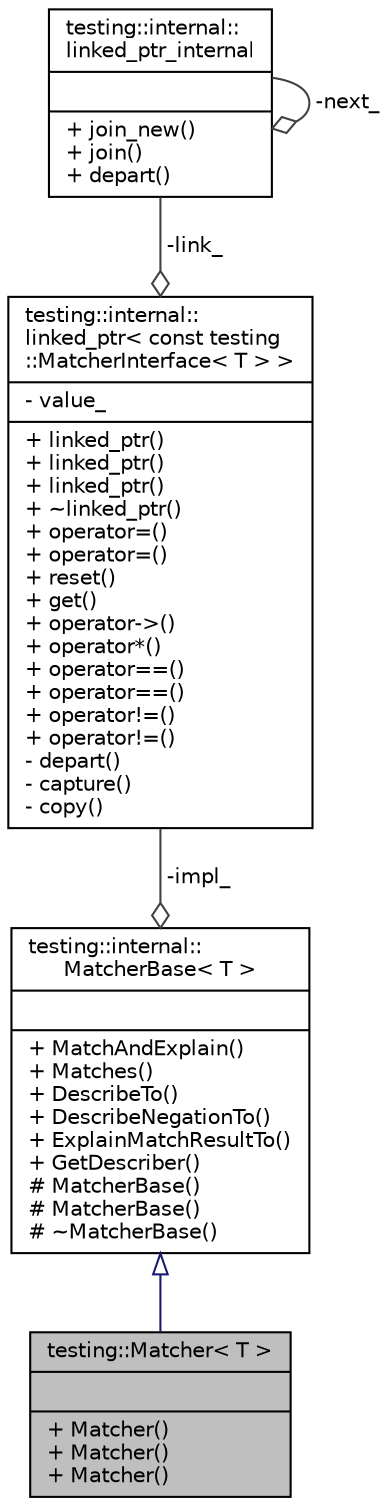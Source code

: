 digraph "testing::Matcher&lt; T &gt;"
{
  edge [fontname="Helvetica",fontsize="10",labelfontname="Helvetica",labelfontsize="10"];
  node [fontname="Helvetica",fontsize="10",shape=record];
  Node2 [label="{testing::Matcher\< T \>\n||+ Matcher()\l+ Matcher()\l+ Matcher()\l}",height=0.2,width=0.4,color="black", fillcolor="grey75", style="filled", fontcolor="black"];
  Node3 -> Node2 [dir="back",color="midnightblue",fontsize="10",style="solid",arrowtail="onormal",fontname="Helvetica"];
  Node3 [label="{testing::internal::\lMatcherBase\< T \>\n||+ MatchAndExplain()\l+ Matches()\l+ DescribeTo()\l+ DescribeNegationTo()\l+ ExplainMatchResultTo()\l+ GetDescriber()\l# MatcherBase()\l# MatcherBase()\l# ~MatcherBase()\l}",height=0.2,width=0.4,color="black", fillcolor="white", style="filled",URL="$df/d93/classtesting_1_1internal_1_1_matcher_base.html"];
  Node4 -> Node3 [color="grey25",fontsize="10",style="solid",label=" -impl_" ,arrowhead="odiamond",fontname="Helvetica"];
  Node4 [label="{testing::internal::\llinked_ptr\< const testing\l::MatcherInterface\< T \> \>\n|- value_\l|+ linked_ptr()\l+ linked_ptr()\l+ linked_ptr()\l+ ~linked_ptr()\l+ operator=()\l+ operator=()\l+ reset()\l+ get()\l+ operator-\>()\l+ operator*()\l+ operator==()\l+ operator==()\l+ operator!=()\l+ operator!=()\l- depart()\l- capture()\l- copy()\l}",height=0.2,width=0.4,color="black", fillcolor="white", style="filled",URL="$d9/df4/classtesting_1_1internal_1_1linked__ptr.html"];
  Node5 -> Node4 [color="grey25",fontsize="10",style="solid",label=" -link_" ,arrowhead="odiamond",fontname="Helvetica"];
  Node5 [label="{testing::internal::\llinked_ptr_internal\n||+ join_new()\l+ join()\l+ depart()\l}",height=0.2,width=0.4,color="black", fillcolor="white", style="filled",URL="$d7/d67/classtesting_1_1internal_1_1linked__ptr__internal.html"];
  Node5 -> Node5 [color="grey25",fontsize="10",style="solid",label=" -next_" ,arrowhead="odiamond",fontname="Helvetica"];
}
